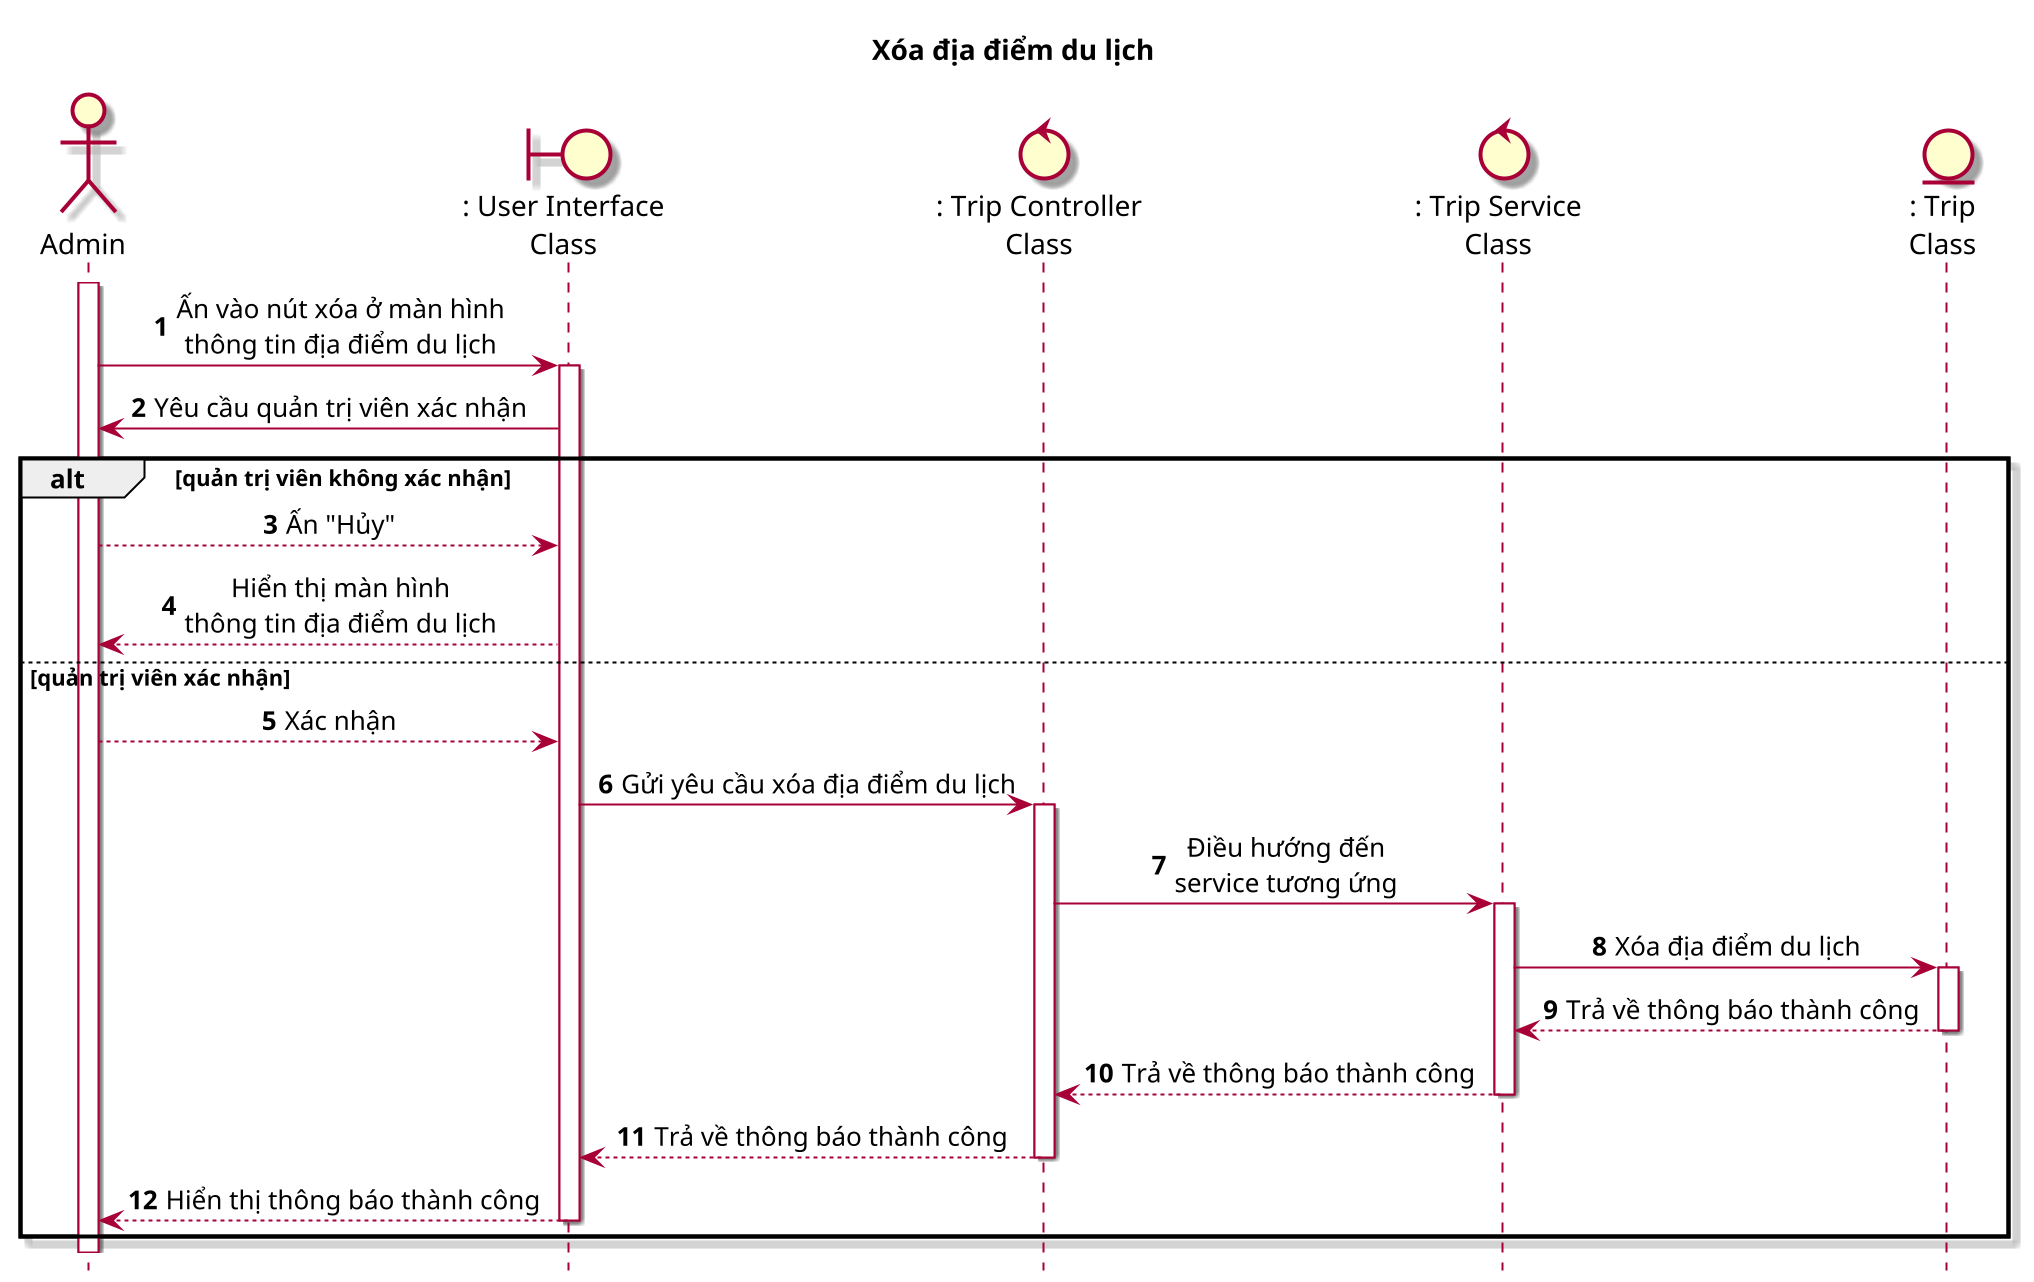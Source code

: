 @startuml SEQ14_XoaDiaDiemDuLich

    title Xóa địa điểm du lịch

    skin rose
    scale 2
    skinparam sequenceMessageAlign center
    hide footbox

    actor Admin as ad
    boundary ": User Interface\nClass" as ui
    control ": Trip Controller\nClass" as tc
    control ": Trip Service\nClass" as ts
    entity ": Trip\nClass" as t

    autonumber
    ad++
    ad -> ui++ : Ấn vào nút xóa ở màn hình\nthông tin địa điểm du lịch
    ui -> ad : Yêu cầu quản trị viên xác nhận
    alt quản trị viên không xác nhận
        ad --> ui : Ấn "Hủy"
        ui --> ad : Hiển thị màn hình\nthông tin địa điểm du lịch
    else quản trị viên xác nhận
        autonumber 5
        ad --> ui : Xác nhận
        ui -> tc++ : Gửi yêu cầu xóa địa điểm du lịch
        tc -> ts++ : Điều hướng đến\nservice tương ứng
        ts -> t++ : Xóa địa điểm du lịch
        t --> ts-- : Trả về thông báo thành công
        ts --> tc-- : Trả về thông báo thành công
        tc --> ui-- : Trả về thông báo thành công
        ui --> ad-- : Hiển thị thông báo thành công
    end
    
@enduml